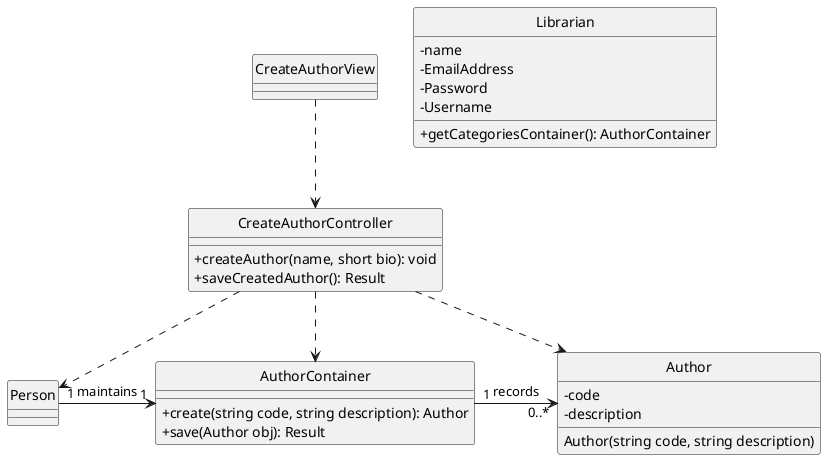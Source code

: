 @startuml
'https://plantuml.com/class-diagram

hide circle
skinparam classAttributeIconSize 0


class CreateAuthorController {
    +createAuthor(name, short bio): void
    +saveCreatedAuthor(): Result
}

class Librarian {
    - name
    -EmailAddress
    -Password
    -Username
    +getCategoriesContainer(): AuthorContainer
}

class AuthorContainer {
+ create(string code, string description): Author
+ save(Author obj): Result
}

class Author {
    - code
    - description
    Author(string code, string description)
}

Person "1" -right-> "1" AuthorContainer:  maintains
AuthorContainer "1" -right-> "0..*" Author:  records

CreateAuthorView ..> CreateAuthorController
CreateAuthorController ..> Person
CreateAuthorController ..> AuthorContainer
CreateAuthorController ..> Author

@enduml
